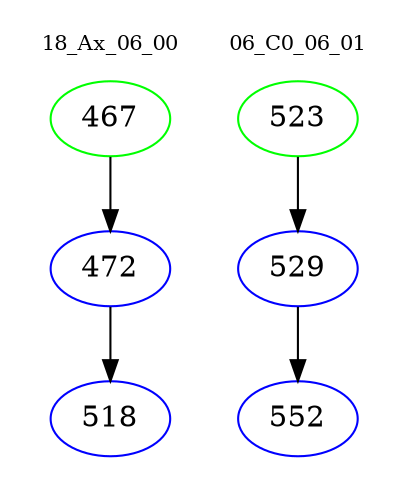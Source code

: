 digraph{
subgraph cluster_0 {
color = white
label = "18_Ax_06_00";
fontsize=10;
T0_467 [label="467", color="green"]
T0_467 -> T0_472 [color="black"]
T0_472 [label="472", color="blue"]
T0_472 -> T0_518 [color="black"]
T0_518 [label="518", color="blue"]
}
subgraph cluster_1 {
color = white
label = "06_C0_06_01";
fontsize=10;
T1_523 [label="523", color="green"]
T1_523 -> T1_529 [color="black"]
T1_529 [label="529", color="blue"]
T1_529 -> T1_552 [color="black"]
T1_552 [label="552", color="blue"]
}
}
